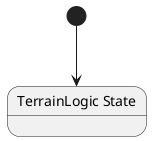 @startuml TerrainLogic
state "TerrainLogic State" as GodotPlayground_TerrainLogic_State
[*] --> GodotPlayground_TerrainLogic_State
@enduml